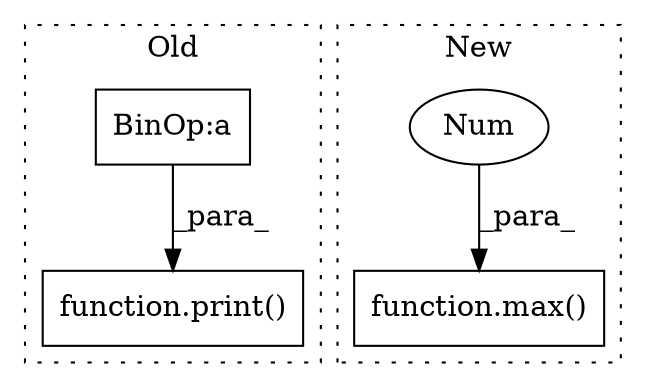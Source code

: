 digraph G {
subgraph cluster0 {
1 [label="function.print()" a="75" s="5405,5516" l="6,1" shape="box"];
4 [label="BinOp:a" a="82" s="5468" l="3" shape="box"];
label = "Old";
style="dotted";
}
subgraph cluster1 {
2 [label="function.max()" a="75" s="5391,5422" l="4,1" shape="box"];
3 [label="Num" a="76" s="5420" l="2" shape="ellipse"];
label = "New";
style="dotted";
}
3 -> 2 [label="_para_"];
4 -> 1 [label="_para_"];
}